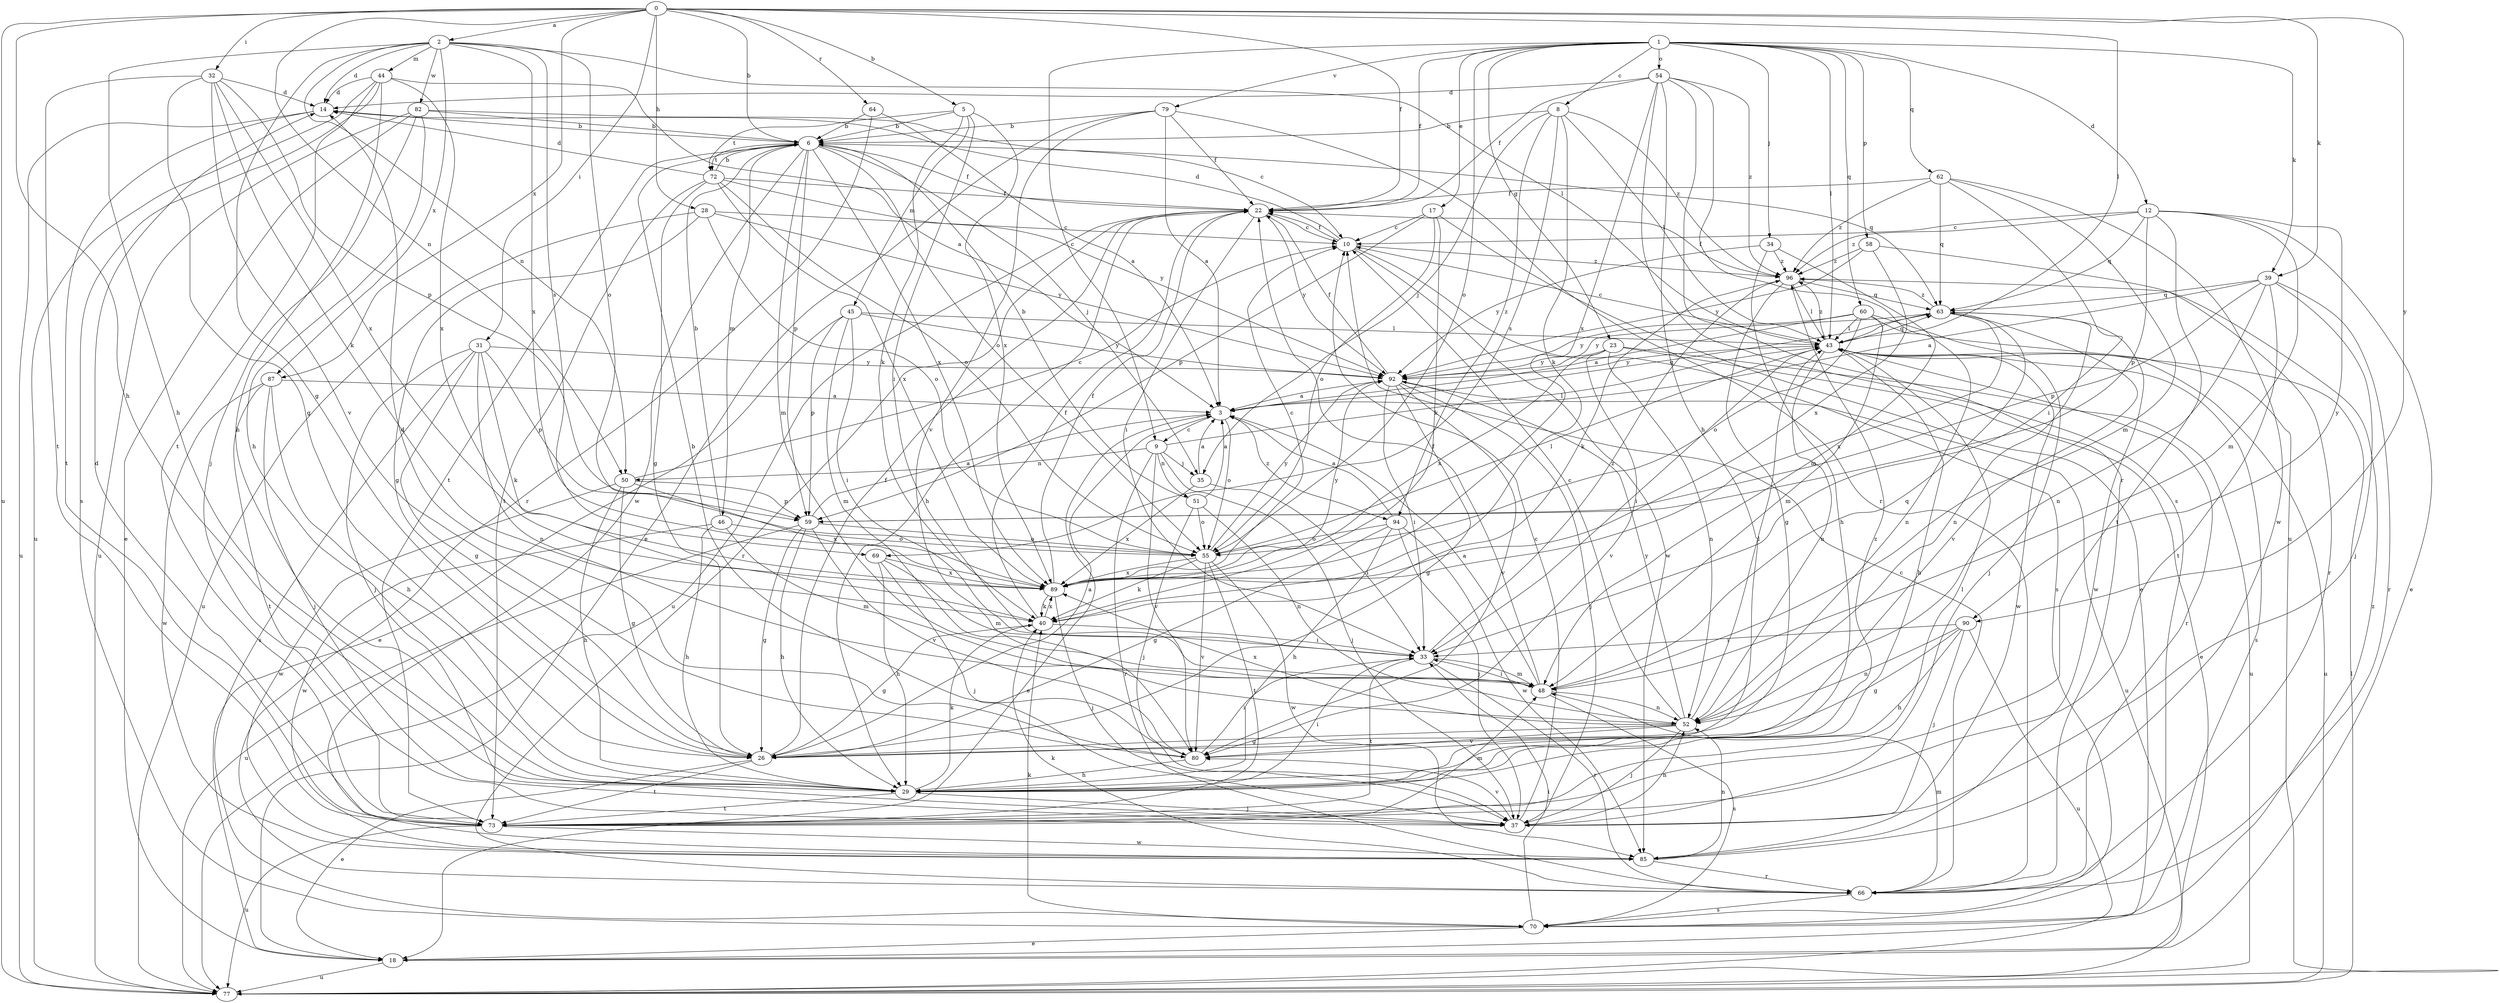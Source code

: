 strict digraph  {
0;
1;
2;
3;
5;
6;
8;
9;
10;
12;
14;
17;
18;
22;
23;
26;
28;
29;
31;
32;
33;
34;
35;
37;
39;
40;
43;
44;
45;
46;
48;
50;
51;
52;
54;
55;
58;
59;
60;
62;
63;
64;
66;
69;
70;
72;
73;
77;
79;
80;
82;
85;
87;
89;
90;
92;
94;
96;
0 -> 2  [label=a];
0 -> 5  [label=b];
0 -> 6  [label=b];
0 -> 22  [label=f];
0 -> 28  [label=h];
0 -> 29  [label=h];
0 -> 31  [label=i];
0 -> 32  [label=i];
0 -> 39  [label=k];
0 -> 43  [label=l];
0 -> 50  [label=n];
0 -> 64  [label=r];
0 -> 77  [label=u];
0 -> 87  [label=x];
0 -> 90  [label=y];
1 -> 8  [label=c];
1 -> 9  [label=c];
1 -> 12  [label=d];
1 -> 17  [label=e];
1 -> 22  [label=f];
1 -> 23  [label=g];
1 -> 34  [label=j];
1 -> 39  [label=k];
1 -> 43  [label=l];
1 -> 54  [label=o];
1 -> 55  [label=o];
1 -> 58  [label=p];
1 -> 60  [label=q];
1 -> 62  [label=q];
1 -> 79  [label=v];
2 -> 14  [label=d];
2 -> 26  [label=g];
2 -> 29  [label=h];
2 -> 43  [label=l];
2 -> 44  [label=m];
2 -> 50  [label=n];
2 -> 55  [label=o];
2 -> 69  [label=s];
2 -> 82  [label=w];
2 -> 87  [label=x];
2 -> 89  [label=x];
3 -> 9  [label=c];
3 -> 18  [label=e];
3 -> 55  [label=o];
3 -> 63  [label=q];
3 -> 94  [label=z];
5 -> 6  [label=b];
5 -> 33  [label=i];
5 -> 40  [label=k];
5 -> 45  [label=m];
5 -> 72  [label=t];
5 -> 89  [label=x];
6 -> 22  [label=f];
6 -> 35  [label=j];
6 -> 46  [label=m];
6 -> 48  [label=m];
6 -> 55  [label=o];
6 -> 59  [label=p];
6 -> 63  [label=q];
6 -> 72  [label=t];
6 -> 73  [label=t];
6 -> 85  [label=w];
6 -> 89  [label=x];
8 -> 6  [label=b];
8 -> 35  [label=j];
8 -> 40  [label=k];
8 -> 43  [label=l];
8 -> 69  [label=s];
8 -> 94  [label=z];
8 -> 96  [label=z];
9 -> 35  [label=j];
9 -> 37  [label=j];
9 -> 43  [label=l];
9 -> 50  [label=n];
9 -> 51  [label=n];
9 -> 66  [label=r];
9 -> 80  [label=v];
10 -> 14  [label=d];
10 -> 22  [label=f];
10 -> 70  [label=s];
10 -> 85  [label=w];
10 -> 96  [label=z];
12 -> 10  [label=c];
12 -> 18  [label=e];
12 -> 48  [label=m];
12 -> 59  [label=p];
12 -> 63  [label=q];
12 -> 73  [label=t];
12 -> 90  [label=y];
12 -> 96  [label=z];
14 -> 6  [label=b];
14 -> 73  [label=t];
14 -> 77  [label=u];
17 -> 10  [label=c];
17 -> 18  [label=e];
17 -> 40  [label=k];
17 -> 55  [label=o];
17 -> 59  [label=p];
18 -> 77  [label=u];
22 -> 10  [label=c];
22 -> 29  [label=h];
22 -> 33  [label=i];
22 -> 66  [label=r];
22 -> 77  [label=u];
22 -> 92  [label=y];
23 -> 18  [label=e];
23 -> 52  [label=n];
23 -> 77  [label=u];
23 -> 80  [label=v];
23 -> 89  [label=x];
23 -> 92  [label=y];
26 -> 3  [label=a];
26 -> 18  [label=e];
26 -> 22  [label=f];
26 -> 73  [label=t];
28 -> 10  [label=c];
28 -> 26  [label=g];
28 -> 55  [label=o];
28 -> 77  [label=u];
28 -> 92  [label=y];
29 -> 33  [label=i];
29 -> 37  [label=j];
29 -> 40  [label=k];
29 -> 73  [label=t];
29 -> 96  [label=z];
31 -> 26  [label=g];
31 -> 37  [label=j];
31 -> 40  [label=k];
31 -> 52  [label=n];
31 -> 59  [label=p];
31 -> 70  [label=s];
31 -> 92  [label=y];
32 -> 14  [label=d];
32 -> 26  [label=g];
32 -> 40  [label=k];
32 -> 59  [label=p];
32 -> 73  [label=t];
32 -> 80  [label=v];
32 -> 89  [label=x];
33 -> 48  [label=m];
33 -> 66  [label=r];
33 -> 73  [label=t];
33 -> 96  [label=z];
34 -> 29  [label=h];
34 -> 48  [label=m];
34 -> 92  [label=y];
34 -> 96  [label=z];
35 -> 3  [label=a];
35 -> 33  [label=i];
35 -> 89  [label=x];
37 -> 10  [label=c];
37 -> 52  [label=n];
37 -> 80  [label=v];
39 -> 3  [label=a];
39 -> 37  [label=j];
39 -> 52  [label=n];
39 -> 59  [label=p];
39 -> 63  [label=q];
39 -> 66  [label=r];
39 -> 73  [label=t];
40 -> 22  [label=f];
40 -> 26  [label=g];
40 -> 33  [label=i];
40 -> 89  [label=x];
43 -> 10  [label=c];
43 -> 29  [label=h];
43 -> 33  [label=i];
43 -> 52  [label=n];
43 -> 63  [label=q];
43 -> 66  [label=r];
43 -> 70  [label=s];
43 -> 77  [label=u];
43 -> 85  [label=w];
43 -> 92  [label=y];
43 -> 96  [label=z];
44 -> 3  [label=a];
44 -> 14  [label=d];
44 -> 29  [label=h];
44 -> 70  [label=s];
44 -> 73  [label=t];
44 -> 77  [label=u];
44 -> 89  [label=x];
45 -> 18  [label=e];
45 -> 33  [label=i];
45 -> 43  [label=l];
45 -> 48  [label=m];
45 -> 59  [label=p];
45 -> 92  [label=y];
46 -> 6  [label=b];
46 -> 29  [label=h];
46 -> 48  [label=m];
46 -> 55  [label=o];
46 -> 85  [label=w];
48 -> 3  [label=a];
48 -> 22  [label=f];
48 -> 33  [label=i];
48 -> 52  [label=n];
48 -> 63  [label=q];
48 -> 70  [label=s];
50 -> 10  [label=c];
50 -> 26  [label=g];
50 -> 29  [label=h];
50 -> 59  [label=p];
50 -> 85  [label=w];
50 -> 89  [label=x];
51 -> 3  [label=a];
51 -> 6  [label=b];
51 -> 37  [label=j];
51 -> 52  [label=n];
51 -> 55  [label=o];
52 -> 10  [label=c];
52 -> 26  [label=g];
52 -> 37  [label=j];
52 -> 43  [label=l];
52 -> 80  [label=v];
52 -> 89  [label=x];
52 -> 92  [label=y];
54 -> 14  [label=d];
54 -> 22  [label=f];
54 -> 29  [label=h];
54 -> 66  [label=r];
54 -> 70  [label=s];
54 -> 77  [label=u];
54 -> 89  [label=x];
54 -> 96  [label=z];
55 -> 40  [label=k];
55 -> 43  [label=l];
55 -> 73  [label=t];
55 -> 80  [label=v];
55 -> 85  [label=w];
55 -> 89  [label=x];
55 -> 92  [label=y];
58 -> 66  [label=r];
58 -> 89  [label=x];
58 -> 92  [label=y];
58 -> 96  [label=z];
59 -> 3  [label=a];
59 -> 26  [label=g];
59 -> 29  [label=h];
59 -> 55  [label=o];
59 -> 77  [label=u];
59 -> 80  [label=v];
60 -> 3  [label=a];
60 -> 37  [label=j];
60 -> 43  [label=l];
60 -> 48  [label=m];
60 -> 52  [label=n];
60 -> 55  [label=o];
60 -> 92  [label=y];
62 -> 22  [label=f];
62 -> 33  [label=i];
62 -> 48  [label=m];
62 -> 63  [label=q];
62 -> 85  [label=w];
62 -> 96  [label=z];
63 -> 43  [label=l];
63 -> 52  [label=n];
63 -> 80  [label=v];
63 -> 85  [label=w];
63 -> 89  [label=x];
63 -> 92  [label=y];
63 -> 96  [label=z];
64 -> 3  [label=a];
64 -> 6  [label=b];
64 -> 66  [label=r];
66 -> 10  [label=c];
66 -> 40  [label=k];
66 -> 48  [label=m];
66 -> 70  [label=s];
69 -> 29  [label=h];
69 -> 37  [label=j];
69 -> 48  [label=m];
69 -> 89  [label=x];
70 -> 18  [label=e];
70 -> 33  [label=i];
70 -> 40  [label=k];
70 -> 96  [label=z];
72 -> 6  [label=b];
72 -> 14  [label=d];
72 -> 22  [label=f];
72 -> 26  [label=g];
72 -> 55  [label=o];
72 -> 73  [label=t];
72 -> 89  [label=x];
72 -> 92  [label=y];
73 -> 14  [label=d];
73 -> 43  [label=l];
73 -> 48  [label=m];
73 -> 77  [label=u];
73 -> 85  [label=w];
77 -> 43  [label=l];
79 -> 3  [label=a];
79 -> 6  [label=b];
79 -> 18  [label=e];
79 -> 22  [label=f];
79 -> 66  [label=r];
79 -> 80  [label=v];
80 -> 6  [label=b];
80 -> 14  [label=d];
80 -> 29  [label=h];
80 -> 33  [label=i];
82 -> 6  [label=b];
82 -> 10  [label=c];
82 -> 18  [label=e];
82 -> 29  [label=h];
82 -> 37  [label=j];
82 -> 77  [label=u];
85 -> 52  [label=n];
85 -> 66  [label=r];
87 -> 3  [label=a];
87 -> 29  [label=h];
87 -> 37  [label=j];
87 -> 73  [label=t];
87 -> 85  [label=w];
89 -> 10  [label=c];
89 -> 22  [label=f];
89 -> 37  [label=j];
89 -> 40  [label=k];
89 -> 92  [label=y];
90 -> 26  [label=g];
90 -> 29  [label=h];
90 -> 33  [label=i];
90 -> 37  [label=j];
90 -> 52  [label=n];
90 -> 77  [label=u];
92 -> 3  [label=a];
92 -> 22  [label=f];
92 -> 26  [label=g];
92 -> 33  [label=i];
92 -> 37  [label=j];
92 -> 77  [label=u];
92 -> 80  [label=v];
94 -> 3  [label=a];
94 -> 26  [label=g];
94 -> 29  [label=h];
94 -> 37  [label=j];
94 -> 55  [label=o];
94 -> 85  [label=w];
96 -> 22  [label=f];
96 -> 26  [label=g];
96 -> 40  [label=k];
96 -> 43  [label=l];
96 -> 63  [label=q];
}
